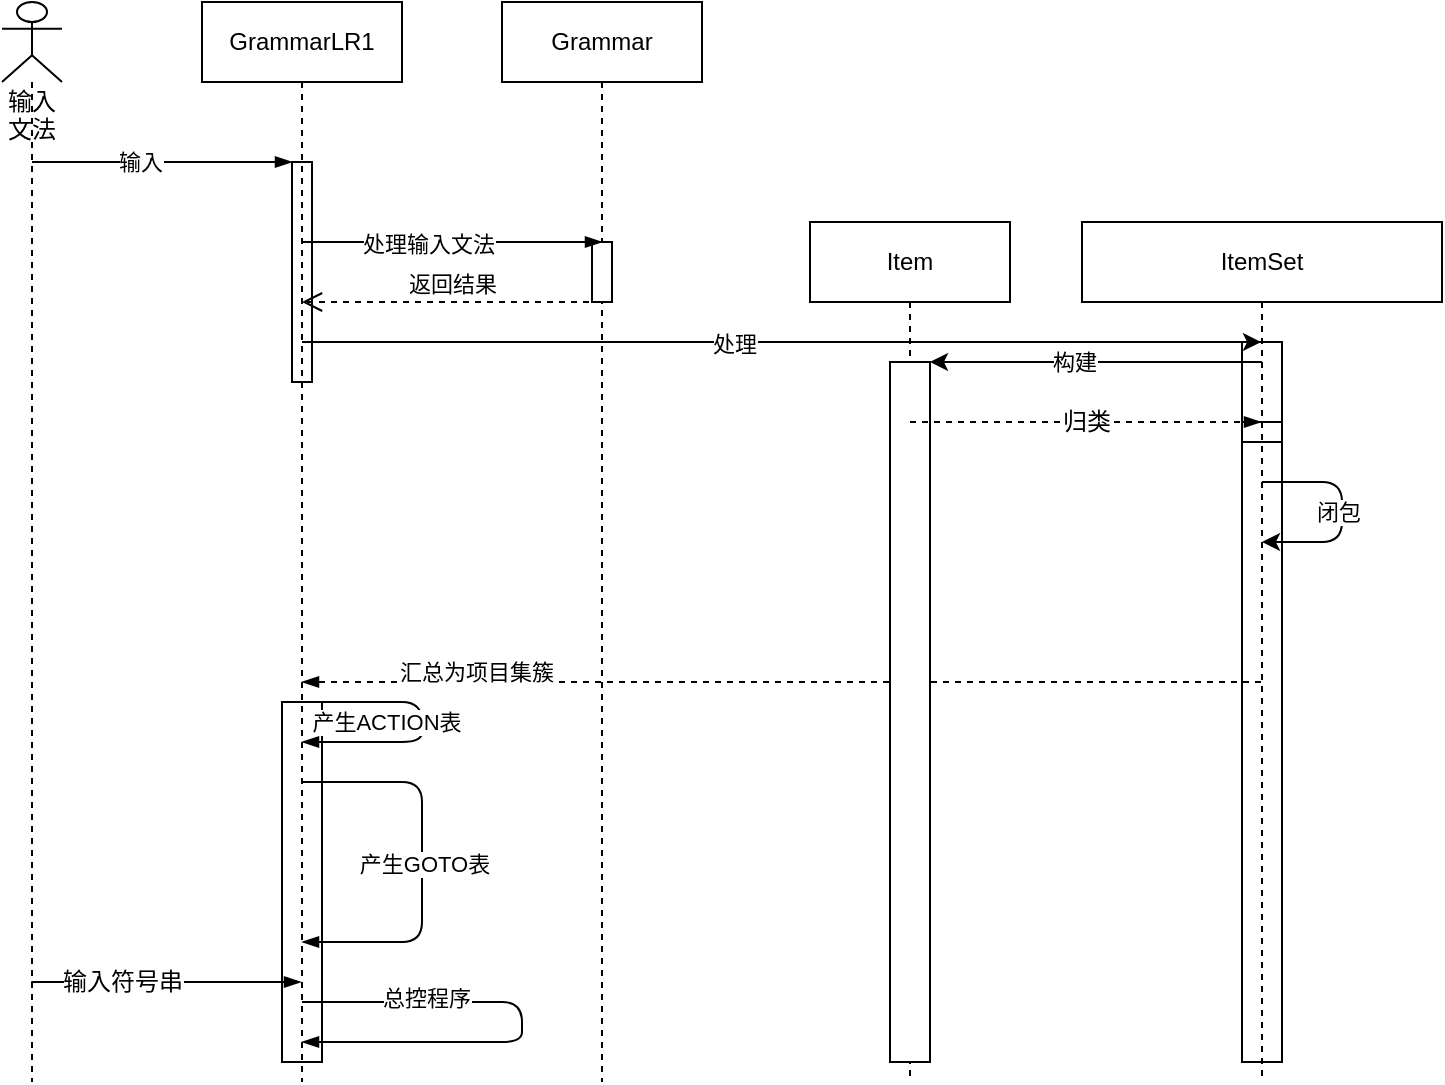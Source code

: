 <mxfile>
    <diagram id="TxR7U_TgFbWGGVTVockq" name="第 1 页">
        <mxGraphModel dx="663" dy="680" grid="1" gridSize="10" guides="1" tooltips="1" connect="1" arrows="1" fold="1" page="1" pageScale="1" pageWidth="827" pageHeight="1169" math="0" shadow="0">
            <root>
                <mxCell id="0"/>
                <mxCell id="1" parent="0"/>
                <mxCell id="55" value="" style="rounded=0;whiteSpace=wrap;html=1;" parent="1" vertex="1">
                    <mxGeometry x="150" y="450" width="20" height="180" as="geometry"/>
                </mxCell>
                <mxCell id="46" value="" style="rounded=0;whiteSpace=wrap;html=1;" parent="1" vertex="1">
                    <mxGeometry x="630" y="270" width="20" height="360" as="geometry"/>
                </mxCell>
                <mxCell id="43" value="" style="rounded=0;whiteSpace=wrap;html=1;" parent="1" vertex="1">
                    <mxGeometry x="155" y="180" width="10" height="110" as="geometry"/>
                </mxCell>
                <mxCell id="29" value="" style="rounded=0;whiteSpace=wrap;html=1;" parent="1" vertex="1">
                    <mxGeometry x="630" y="310" width="20" height="10" as="geometry"/>
                </mxCell>
                <mxCell id="4" value="Grammar" style="shape=umlLifeline;perimeter=lifelinePerimeter;whiteSpace=wrap;html=1;container=1;collapsible=0;recursiveResize=0;outlineConnect=0;" parent="1" vertex="1">
                    <mxGeometry x="260" y="100" width="100" height="540" as="geometry"/>
                </mxCell>
                <mxCell id="25" value="" style="rounded=0;whiteSpace=wrap;html=1;" parent="4" vertex="1">
                    <mxGeometry x="45" y="120" width="10" height="30" as="geometry"/>
                </mxCell>
                <mxCell id="5" value="GrammarLR1" style="shape=umlLifeline;perimeter=lifelinePerimeter;whiteSpace=wrap;html=1;container=1;collapsible=0;recursiveResize=0;outlineConnect=0;" parent="1" vertex="1">
                    <mxGeometry x="110" y="100" width="100" height="540" as="geometry"/>
                </mxCell>
                <mxCell id="33" value="" style="edgeStyle=elbowEdgeStyle;fontSize=12;html=1;endArrow=blockThin;endFill=1;" parent="5" target="5" edge="1">
                    <mxGeometry width="160" relative="1" as="geometry">
                        <mxPoint x="50" y="350" as="sourcePoint"/>
                        <mxPoint x="130" y="400" as="targetPoint"/>
                        <Array as="points">
                            <mxPoint x="110" y="370"/>
                        </Array>
                    </mxGeometry>
                </mxCell>
                <mxCell id="34" value="产生ACTION表" style="edgeLabel;html=1;align=center;verticalAlign=middle;resizable=0;points=[];" parent="33" vertex="1" connectable="0">
                    <mxGeometry x="0.409" y="1" relative="1" as="geometry">
                        <mxPoint y="-11" as="offset"/>
                    </mxGeometry>
                </mxCell>
                <mxCell id="6" value="Item" style="shape=umlLifeline;perimeter=lifelinePerimeter;whiteSpace=wrap;html=1;container=1;collapsible=0;recursiveResize=0;outlineConnect=0;" parent="1" vertex="1">
                    <mxGeometry x="414" y="210" width="100" height="430" as="geometry"/>
                </mxCell>
                <mxCell id="7" value="ItemSet" style="shape=umlLifeline;perimeter=lifelinePerimeter;whiteSpace=wrap;html=1;container=1;collapsible=0;recursiveResize=0;outlineConnect=0;" parent="1" vertex="1">
                    <mxGeometry x="550" y="210" width="180" height="430" as="geometry"/>
                </mxCell>
                <mxCell id="9" value="输入文法" style="shape=umlLifeline;participant=umlActor;perimeter=lifelinePerimeter;whiteSpace=wrap;html=1;container=1;collapsible=0;recursiveResize=0;verticalAlign=top;spacingTop=36;outlineConnect=0;" parent="1" vertex="1">
                    <mxGeometry x="10" y="100" width="30" height="540" as="geometry"/>
                </mxCell>
                <mxCell id="37" value="输入符号串" style="edgeStyle=elbowEdgeStyle;fontSize=12;html=1;endArrow=blockThin;endFill=1;" parent="9" target="5" edge="1">
                    <mxGeometry width="160" relative="1" as="geometry">
                        <mxPoint x="50" y="490" as="sourcePoint"/>
                        <mxPoint x="210" y="490" as="targetPoint"/>
                        <Array as="points">
                            <mxPoint x="10" y="490"/>
                            <mxPoint x="140" y="480"/>
                        </Array>
                    </mxGeometry>
                </mxCell>
                <mxCell id="10" value="" style="edgeStyle=elbowEdgeStyle;fontSize=12;html=1;endArrow=blockThin;endFill=1;" parent="1" edge="1">
                    <mxGeometry width="160" relative="1" as="geometry">
                        <mxPoint x="25" y="180" as="sourcePoint"/>
                        <mxPoint x="155" y="180" as="targetPoint"/>
                        <Array as="points"/>
                    </mxGeometry>
                </mxCell>
                <mxCell id="11" value="输入" style="edgeLabel;html=1;align=center;verticalAlign=middle;resizable=0;points=[];" parent="10" vertex="1" connectable="0">
                    <mxGeometry x="-0.171" relative="1" as="geometry">
                        <mxPoint as="offset"/>
                    </mxGeometry>
                </mxCell>
                <mxCell id="12" value="" style="edgeStyle=elbowEdgeStyle;fontSize=12;html=1;endArrow=blockThin;endFill=1;" parent="1" edge="1">
                    <mxGeometry width="160" relative="1" as="geometry">
                        <mxPoint x="160" y="220" as="sourcePoint"/>
                        <mxPoint x="310" y="220" as="targetPoint"/>
                    </mxGeometry>
                </mxCell>
                <mxCell id="13" value="处理输入文法" style="edgeLabel;html=1;align=center;verticalAlign=middle;resizable=0;points=[];" parent="12" vertex="1" connectable="0">
                    <mxGeometry x="-0.16" y="-1" relative="1" as="geometry">
                        <mxPoint as="offset"/>
                    </mxGeometry>
                </mxCell>
                <mxCell id="15" value="返回结果" style="html=1;verticalAlign=bottom;endArrow=open;dashed=1;endSize=8;" parent="1" source="4" target="5" edge="1">
                    <mxGeometry relative="1" as="geometry">
                        <mxPoint x="240" y="280" as="sourcePoint"/>
                        <mxPoint x="160" y="280" as="targetPoint"/>
                        <Array as="points">
                            <mxPoint x="270" y="250"/>
                        </Array>
                    </mxGeometry>
                </mxCell>
                <mxCell id="20" value="" style="edgeStyle=elbowEdgeStyle;fontSize=12;html=1;endArrow=blockThin;endFill=1;dashed=1;" parent="1" source="7" target="5" edge="1">
                    <mxGeometry width="160" relative="1" as="geometry">
                        <mxPoint x="480" y="460" as="sourcePoint"/>
                        <mxPoint x="640" y="460" as="targetPoint"/>
                        <Array as="points">
                            <mxPoint x="440" y="440"/>
                            <mxPoint x="530" y="460"/>
                            <mxPoint x="360" y="400"/>
                            <mxPoint x="330" y="380"/>
                        </Array>
                    </mxGeometry>
                </mxCell>
                <mxCell id="21" value="汇总为项目集簇" style="edgeLabel;html=1;align=center;verticalAlign=middle;resizable=0;points=[];" parent="20" vertex="1" connectable="0">
                    <mxGeometry x="0.689" y="3" relative="1" as="geometry">
                        <mxPoint x="12" y="-8" as="offset"/>
                    </mxGeometry>
                </mxCell>
                <mxCell id="35" value="" style="edgeStyle=elbowEdgeStyle;fontSize=12;html=1;endArrow=blockThin;endFill=1;" parent="1" target="5" edge="1">
                    <mxGeometry width="160" relative="1" as="geometry">
                        <mxPoint x="160" y="490" as="sourcePoint"/>
                        <mxPoint x="170" y="560" as="targetPoint"/>
                        <Array as="points">
                            <mxPoint x="220" y="570"/>
                            <mxPoint x="190" y="570"/>
                            <mxPoint x="230" y="560"/>
                            <mxPoint x="240" y="540"/>
                        </Array>
                    </mxGeometry>
                </mxCell>
                <mxCell id="36" value="产生GOTO表" style="edgeLabel;html=1;align=center;verticalAlign=middle;resizable=0;points=[];" parent="35" vertex="1" connectable="0">
                    <mxGeometry x="0.25" y="1" relative="1" as="geometry">
                        <mxPoint y="-24" as="offset"/>
                    </mxGeometry>
                </mxCell>
                <mxCell id="41" value="" style="edgeStyle=elbowEdgeStyle;fontSize=12;html=1;endArrow=blockThin;endFill=1;" parent="1" edge="1">
                    <mxGeometry width="160" relative="1" as="geometry">
                        <mxPoint x="160" y="600" as="sourcePoint"/>
                        <mxPoint x="160" y="620" as="targetPoint"/>
                        <Array as="points">
                            <mxPoint x="270" y="640"/>
                        </Array>
                    </mxGeometry>
                </mxCell>
                <mxCell id="42" value="总控程序" style="edgeLabel;html=1;align=center;verticalAlign=middle;resizable=0;points=[];" parent="41" vertex="1" connectable="0">
                    <mxGeometry x="-0.483" y="2" relative="1" as="geometry">
                        <mxPoint as="offset"/>
                    </mxGeometry>
                </mxCell>
                <mxCell id="27" value="" style="rounded=0;whiteSpace=wrap;html=1;" parent="1" vertex="1">
                    <mxGeometry x="454" y="280" width="20" height="350" as="geometry"/>
                </mxCell>
                <mxCell id="45" value="" style="endArrow=classic;html=1;" parent="1" target="7" edge="1">
                    <mxGeometry width="50" height="50" relative="1" as="geometry">
                        <mxPoint x="160" y="270" as="sourcePoint"/>
                        <mxPoint x="280" y="270" as="targetPoint"/>
                    </mxGeometry>
                </mxCell>
                <mxCell id="60" value="处理" style="edgeLabel;html=1;align=center;verticalAlign=middle;resizable=0;points=[];" vertex="1" connectable="0" parent="45">
                    <mxGeometry x="-0.099" y="-1" relative="1" as="geometry">
                        <mxPoint as="offset"/>
                    </mxGeometry>
                </mxCell>
                <mxCell id="47" value="" style="endArrow=classic;html=1;entryX=1;entryY=0;entryDx=0;entryDy=0;" parent="1" target="27" edge="1">
                    <mxGeometry width="50" height="50" relative="1" as="geometry">
                        <mxPoint x="640" y="280" as="sourcePoint"/>
                        <mxPoint x="530" y="250" as="targetPoint"/>
                    </mxGeometry>
                </mxCell>
                <mxCell id="61" value="构建" style="edgeLabel;html=1;align=center;verticalAlign=middle;resizable=0;points=[];" vertex="1" connectable="0" parent="47">
                    <mxGeometry x="0.133" relative="1" as="geometry">
                        <mxPoint as="offset"/>
                    </mxGeometry>
                </mxCell>
                <mxCell id="52" value="" style="edgeStyle=none;html=1;" parent="1" edge="1">
                    <mxGeometry relative="1" as="geometry">
                        <mxPoint x="640" y="340" as="sourcePoint"/>
                        <mxPoint x="640" y="370" as="targetPoint"/>
                        <Array as="points">
                            <mxPoint x="680" y="340"/>
                            <mxPoint x="680" y="370"/>
                        </Array>
                    </mxGeometry>
                </mxCell>
                <mxCell id="53" value="闭包" style="edgeLabel;html=1;align=center;verticalAlign=middle;resizable=0;points=[];" parent="52" vertex="1" connectable="0">
                    <mxGeometry y="-2" relative="1" as="geometry">
                        <mxPoint as="offset"/>
                    </mxGeometry>
                </mxCell>
                <mxCell id="18" value="归类" style="edgeStyle=elbowEdgeStyle;fontSize=12;html=1;endArrow=blockThin;endFill=1;elbow=horizontal;dashed=1" parent="1" target="7" edge="1" source="6">
                    <mxGeometry width="160" relative="1" as="geometry">
                        <mxPoint x="460" y="420" as="sourcePoint"/>
                        <mxPoint x="620" y="420" as="targetPoint"/>
                        <Array as="points">
                            <mxPoint x="520" y="310"/>
                            <mxPoint x="520" y="330"/>
                            <mxPoint x="560" y="405"/>
                            <mxPoint x="530" y="420"/>
                        </Array>
                    </mxGeometry>
                </mxCell>
            </root>
        </mxGraphModel>
    </diagram>
</mxfile>